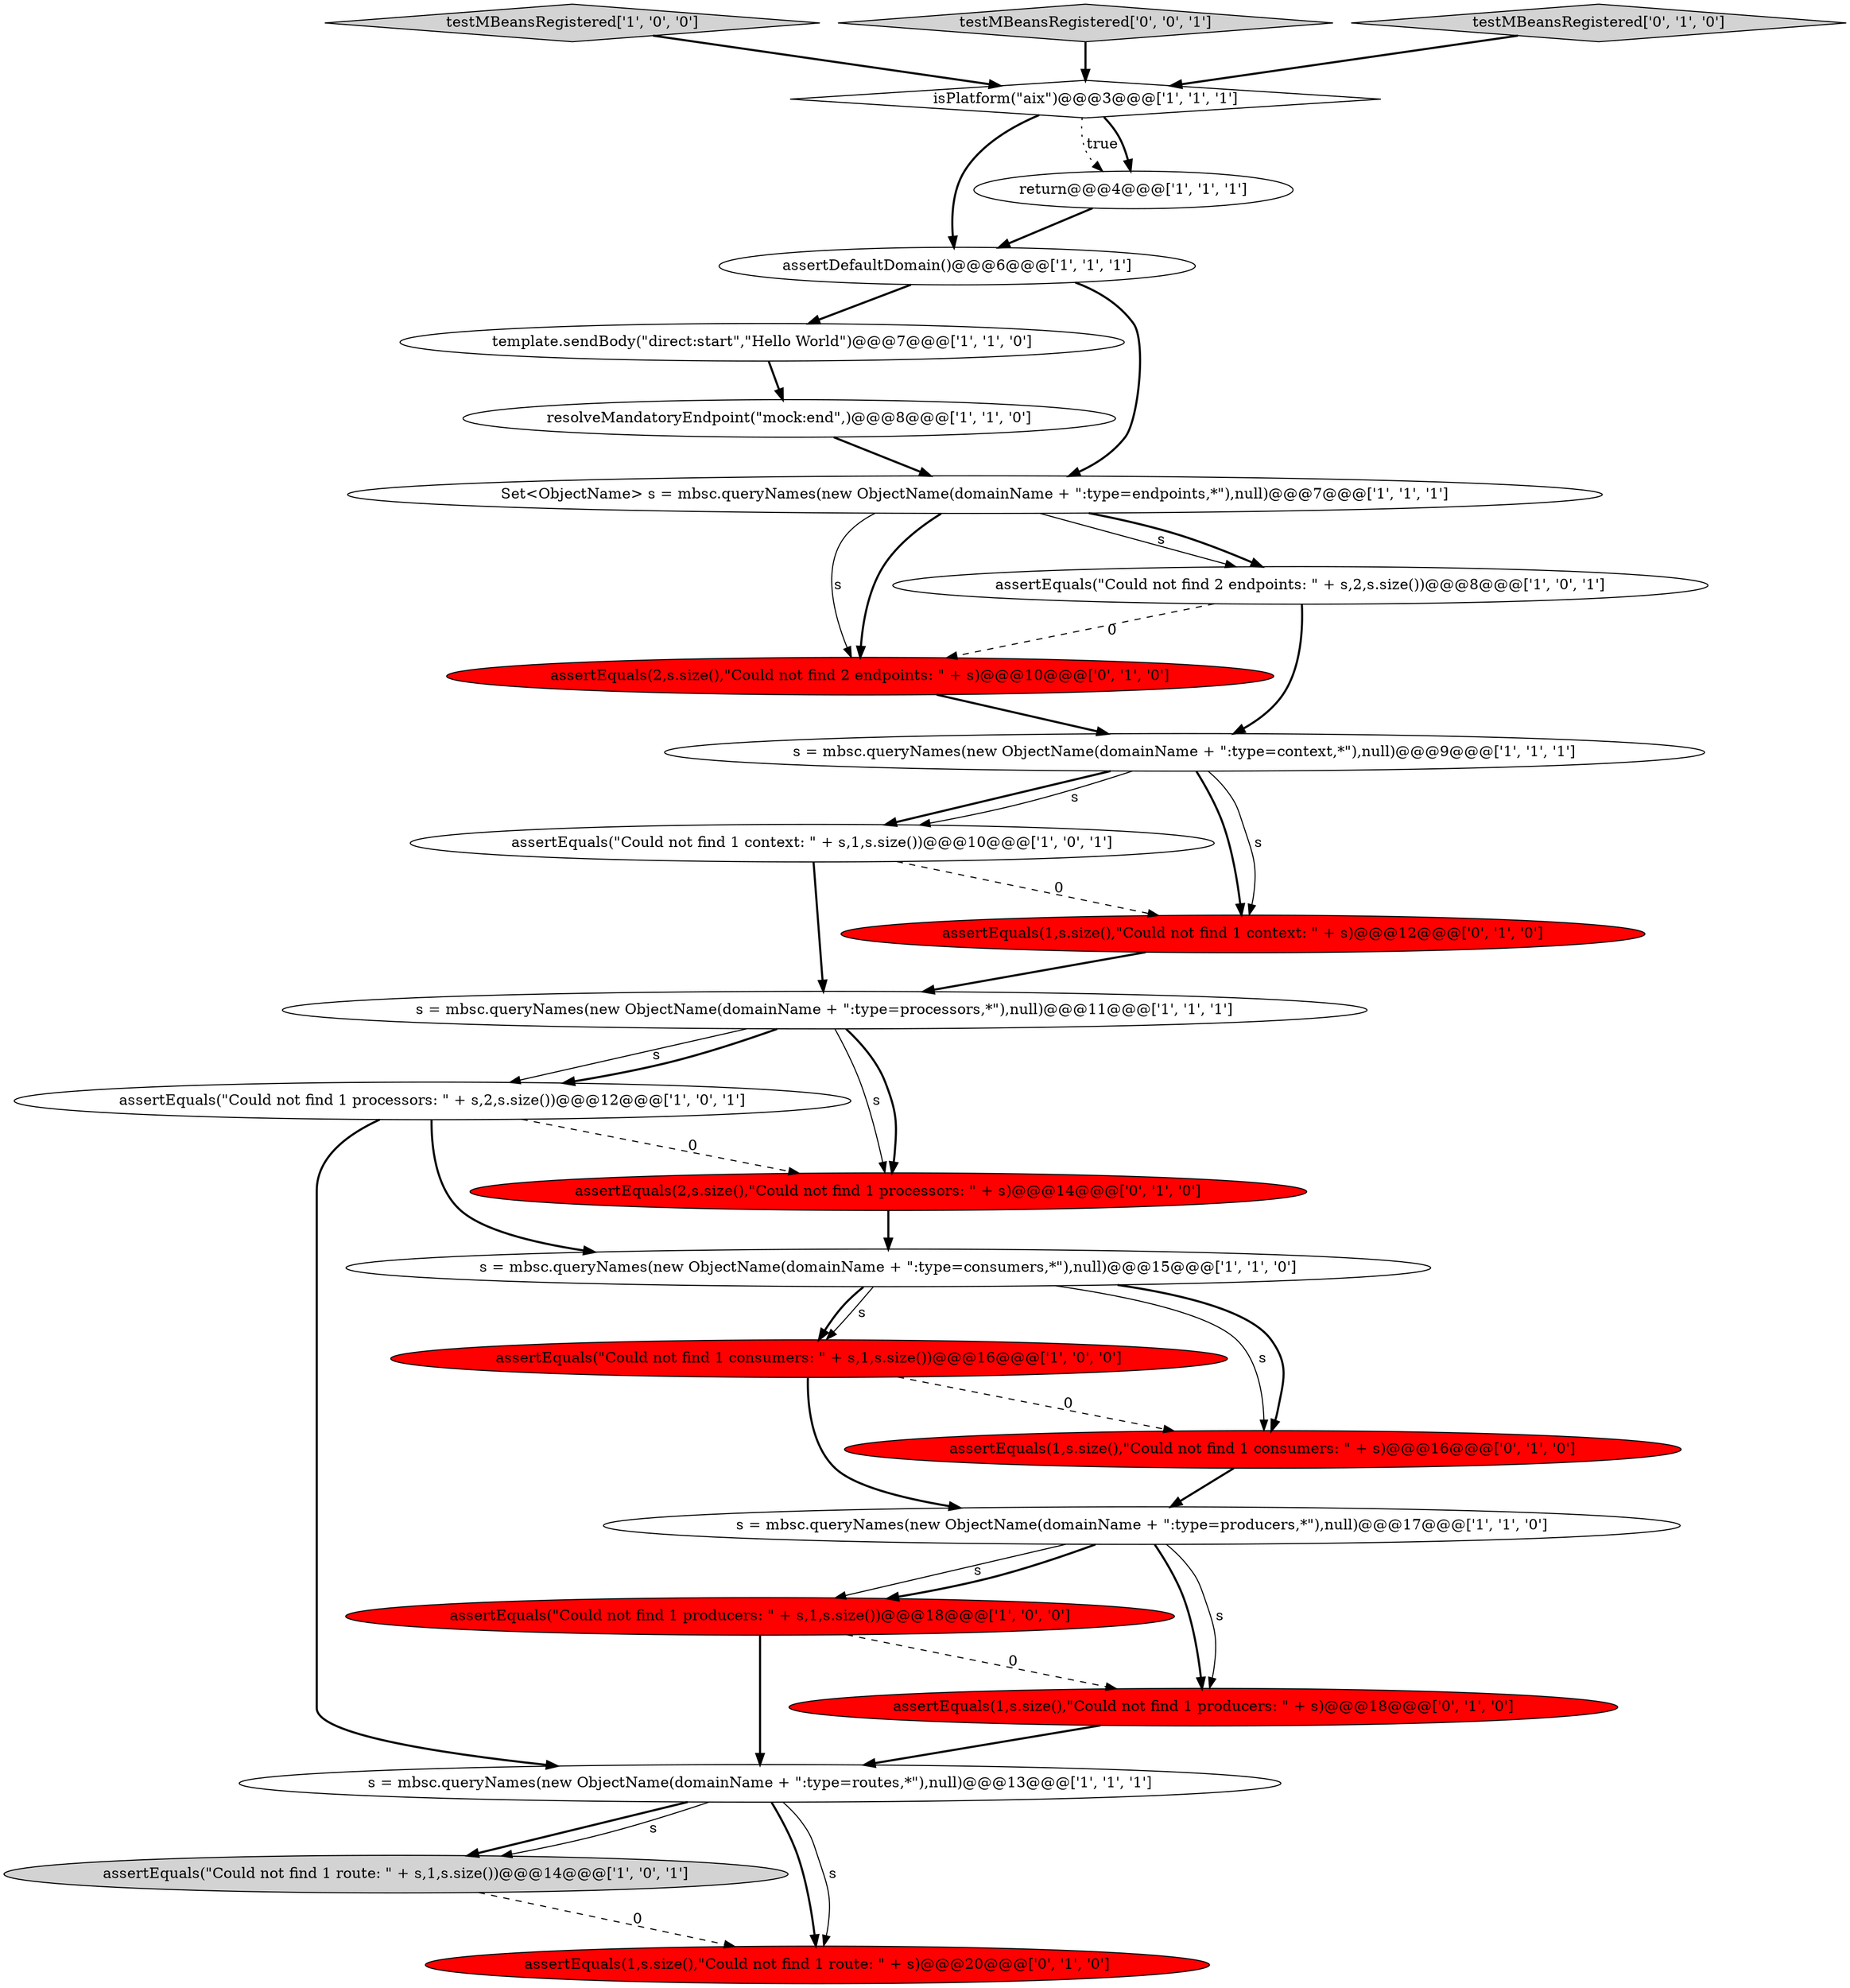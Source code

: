 digraph {
17 [style = filled, label = "testMBeansRegistered['1', '0', '0']", fillcolor = lightgray, shape = diamond image = "AAA0AAABBB1BBB"];
11 [style = filled, label = "isPlatform(\"aix\")@@@3@@@['1', '1', '1']", fillcolor = white, shape = diamond image = "AAA0AAABBB1BBB"];
1 [style = filled, label = "template.sendBody(\"direct:start\",\"Hello World\")@@@7@@@['1', '1', '0']", fillcolor = white, shape = ellipse image = "AAA0AAABBB1BBB"];
4 [style = filled, label = "s = mbsc.queryNames(new ObjectName(domainName + \":type=context,*\"),null)@@@9@@@['1', '1', '1']", fillcolor = white, shape = ellipse image = "AAA0AAABBB1BBB"];
22 [style = filled, label = "assertEquals(1,s.size(),\"Could not find 1 consumers: \" + s)@@@16@@@['0', '1', '0']", fillcolor = red, shape = ellipse image = "AAA1AAABBB2BBB"];
8 [style = filled, label = "assertEquals(\"Could not find 1 consumers: \" + s,1,s.size())@@@16@@@['1', '0', '0']", fillcolor = red, shape = ellipse image = "AAA1AAABBB1BBB"];
15 [style = filled, label = "assertEquals(\"Could not find 1 context: \" + s,1,s.size())@@@10@@@['1', '0', '1']", fillcolor = white, shape = ellipse image = "AAA0AAABBB1BBB"];
0 [style = filled, label = "assertDefaultDomain()@@@6@@@['1', '1', '1']", fillcolor = white, shape = ellipse image = "AAA0AAABBB1BBB"];
25 [style = filled, label = "testMBeansRegistered['0', '0', '1']", fillcolor = lightgray, shape = diamond image = "AAA0AAABBB3BBB"];
3 [style = filled, label = "s = mbsc.queryNames(new ObjectName(domainName + \":type=processors,*\"),null)@@@11@@@['1', '1', '1']", fillcolor = white, shape = ellipse image = "AAA0AAABBB1BBB"];
21 [style = filled, label = "assertEquals(2,s.size(),\"Could not find 2 endpoints: \" + s)@@@10@@@['0', '1', '0']", fillcolor = red, shape = ellipse image = "AAA1AAABBB2BBB"];
23 [style = filled, label = "assertEquals(1,s.size(),\"Could not find 1 producers: \" + s)@@@18@@@['0', '1', '0']", fillcolor = red, shape = ellipse image = "AAA1AAABBB2BBB"];
7 [style = filled, label = "assertEquals(\"Could not find 1 processors: \" + s,2,s.size())@@@12@@@['1', '0', '1']", fillcolor = white, shape = ellipse image = "AAA0AAABBB1BBB"];
14 [style = filled, label = "assertEquals(\"Could not find 2 endpoints: \" + s,2,s.size())@@@8@@@['1', '0', '1']", fillcolor = white, shape = ellipse image = "AAA0AAABBB1BBB"];
16 [style = filled, label = "resolveMandatoryEndpoint(\"mock:end\",)@@@8@@@['1', '1', '0']", fillcolor = white, shape = ellipse image = "AAA0AAABBB1BBB"];
6 [style = filled, label = "s = mbsc.queryNames(new ObjectName(domainName + \":type=producers,*\"),null)@@@17@@@['1', '1', '0']", fillcolor = white, shape = ellipse image = "AAA0AAABBB1BBB"];
19 [style = filled, label = "testMBeansRegistered['0', '1', '0']", fillcolor = lightgray, shape = diamond image = "AAA0AAABBB2BBB"];
20 [style = filled, label = "assertEquals(1,s.size(),\"Could not find 1 context: \" + s)@@@12@@@['0', '1', '0']", fillcolor = red, shape = ellipse image = "AAA1AAABBB2BBB"];
2 [style = filled, label = "Set<ObjectName> s = mbsc.queryNames(new ObjectName(domainName + \":type=endpoints,*\"),null)@@@7@@@['1', '1', '1']", fillcolor = white, shape = ellipse image = "AAA0AAABBB1BBB"];
13 [style = filled, label = "assertEquals(\"Could not find 1 producers: \" + s,1,s.size())@@@18@@@['1', '0', '0']", fillcolor = red, shape = ellipse image = "AAA1AAABBB1BBB"];
5 [style = filled, label = "s = mbsc.queryNames(new ObjectName(domainName + \":type=consumers,*\"),null)@@@15@@@['1', '1', '0']", fillcolor = white, shape = ellipse image = "AAA0AAABBB1BBB"];
9 [style = filled, label = "assertEquals(\"Could not find 1 route: \" + s,1,s.size())@@@14@@@['1', '0', '1']", fillcolor = lightgray, shape = ellipse image = "AAA0AAABBB1BBB"];
18 [style = filled, label = "assertEquals(2,s.size(),\"Could not find 1 processors: \" + s)@@@14@@@['0', '1', '0']", fillcolor = red, shape = ellipse image = "AAA1AAABBB2BBB"];
24 [style = filled, label = "assertEquals(1,s.size(),\"Could not find 1 route: \" + s)@@@20@@@['0', '1', '0']", fillcolor = red, shape = ellipse image = "AAA1AAABBB2BBB"];
10 [style = filled, label = "return@@@4@@@['1', '1', '1']", fillcolor = white, shape = ellipse image = "AAA0AAABBB1BBB"];
12 [style = filled, label = "s = mbsc.queryNames(new ObjectName(domainName + \":type=routes,*\"),null)@@@13@@@['1', '1', '1']", fillcolor = white, shape = ellipse image = "AAA0AAABBB1BBB"];
5->8 [style = bold, label=""];
15->20 [style = dashed, label="0"];
7->18 [style = dashed, label="0"];
9->24 [style = dashed, label="0"];
7->12 [style = bold, label=""];
11->10 [style = dotted, label="true"];
6->23 [style = bold, label=""];
0->2 [style = bold, label=""];
4->15 [style = bold, label=""];
4->15 [style = solid, label="s"];
3->7 [style = solid, label="s"];
6->13 [style = solid, label="s"];
5->22 [style = solid, label="s"];
19->11 [style = bold, label=""];
8->6 [style = bold, label=""];
6->23 [style = solid, label="s"];
20->3 [style = bold, label=""];
12->24 [style = bold, label=""];
16->2 [style = bold, label=""];
15->3 [style = bold, label=""];
12->9 [style = bold, label=""];
3->18 [style = solid, label="s"];
13->23 [style = dashed, label="0"];
3->18 [style = bold, label=""];
2->21 [style = solid, label="s"];
8->22 [style = dashed, label="0"];
7->5 [style = bold, label=""];
11->0 [style = bold, label=""];
14->4 [style = bold, label=""];
13->12 [style = bold, label=""];
2->14 [style = solid, label="s"];
3->7 [style = bold, label=""];
11->10 [style = bold, label=""];
1->16 [style = bold, label=""];
0->1 [style = bold, label=""];
2->21 [style = bold, label=""];
6->13 [style = bold, label=""];
18->5 [style = bold, label=""];
2->14 [style = bold, label=""];
10->0 [style = bold, label=""];
25->11 [style = bold, label=""];
4->20 [style = bold, label=""];
5->8 [style = solid, label="s"];
12->24 [style = solid, label="s"];
14->21 [style = dashed, label="0"];
23->12 [style = bold, label=""];
12->9 [style = solid, label="s"];
4->20 [style = solid, label="s"];
5->22 [style = bold, label=""];
22->6 [style = bold, label=""];
21->4 [style = bold, label=""];
17->11 [style = bold, label=""];
}
